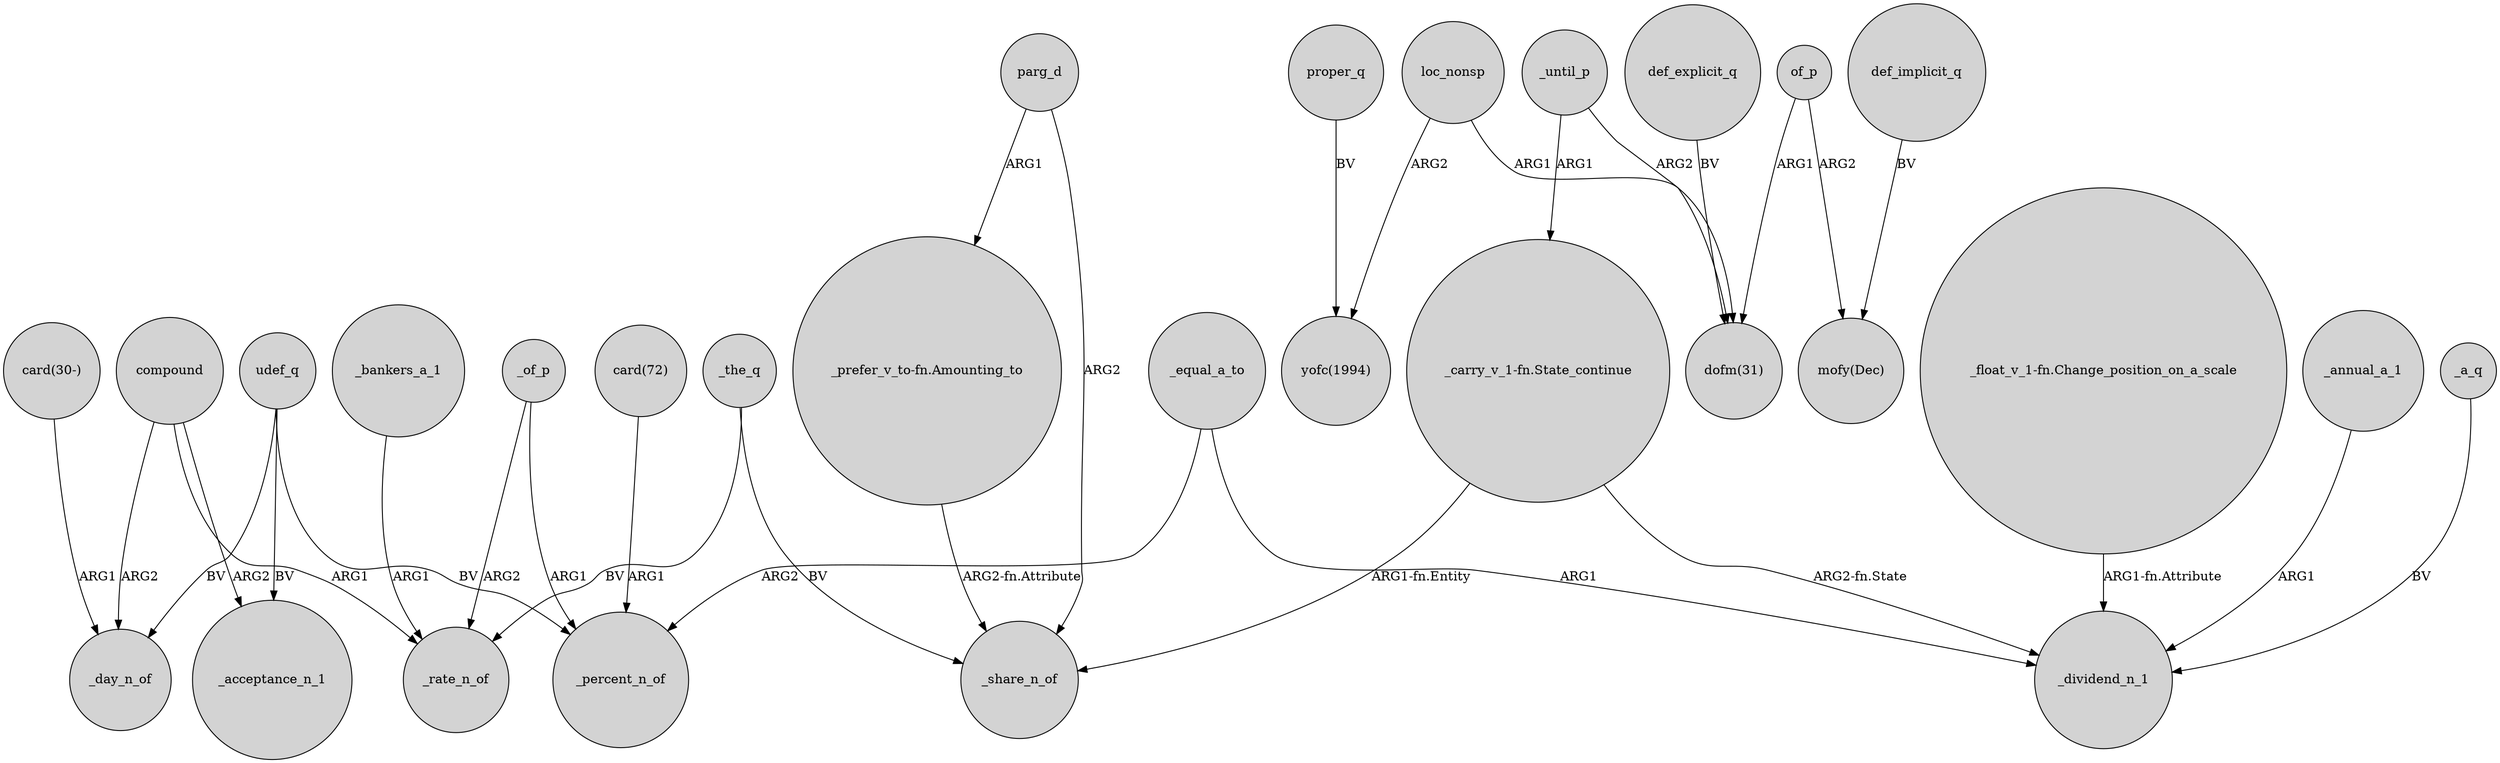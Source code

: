 digraph {
	node [shape=circle style=filled]
	compound -> _day_n_of [label=ARG2]
	_until_p -> "dofm(31)" [label=ARG2]
	_the_q -> _share_n_of [label=BV]
	"_prefer_v_to-fn.Amounting_to" -> _share_n_of [label="ARG2-fn.Attribute"]
	_of_p -> _rate_n_of [label=ARG2]
	loc_nonsp -> "yofc(1994)" [label=ARG2]
	"_carry_v_1-fn.State_continue" -> _dividend_n_1 [label="ARG2-fn.State"]
	udef_q -> _acceptance_n_1 [label=BV]
	of_p -> "dofm(31)" [label=ARG1]
	compound -> _rate_n_of [label=ARG1]
	_annual_a_1 -> _dividend_n_1 [label=ARG1]
	_of_p -> _percent_n_of [label=ARG1]
	_a_q -> _dividend_n_1 [label=BV]
	_until_p -> "_carry_v_1-fn.State_continue" [label=ARG1]
	parg_d -> "_prefer_v_to-fn.Amounting_to" [label=ARG1]
	_the_q -> _rate_n_of [label=BV]
	_equal_a_to -> _dividend_n_1 [label=ARG1]
	"card(72)" -> _percent_n_of [label=ARG1]
	udef_q -> _day_n_of [label=BV]
	compound -> _acceptance_n_1 [label=ARG2]
	"card(30-)" -> _day_n_of [label=ARG1]
	udef_q -> _percent_n_of [label=BV]
	_equal_a_to -> _percent_n_of [label=ARG2]
	"_float_v_1-fn.Change_position_on_a_scale" -> _dividend_n_1 [label="ARG1-fn.Attribute"]
	"_carry_v_1-fn.State_continue" -> _share_n_of [label="ARG1-fn.Entity"]
	def_explicit_q -> "dofm(31)" [label=BV]
	parg_d -> _share_n_of [label=ARG2]
	of_p -> "mofy(Dec)" [label=ARG2]
	loc_nonsp -> "dofm(31)" [label=ARG1]
	_bankers_a_1 -> _rate_n_of [label=ARG1]
	proper_q -> "yofc(1994)" [label=BV]
	def_implicit_q -> "mofy(Dec)" [label=BV]
}
